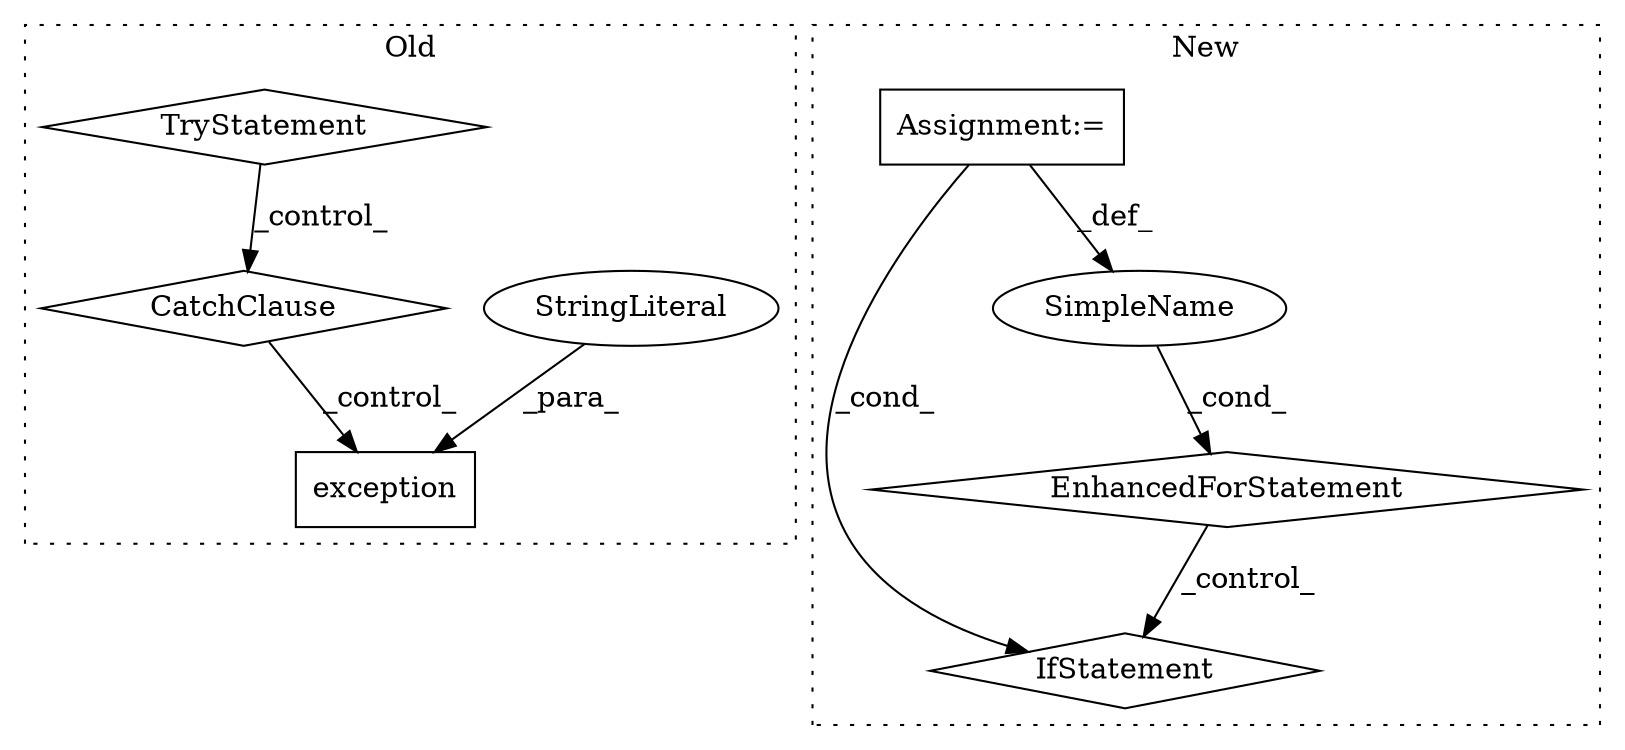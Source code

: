 digraph G {
subgraph cluster0 {
1 [label="exception" a="32" s="2949,2968" l="10,1" shape="box"];
5 [label="CatchClause" a="12" s="2885,2917" l="11,2" shape="diamond"];
7 [label="StringLiteral" a="45" s="2959" l="9" shape="ellipse"];
8 [label="TryStatement" a="54" s="2159" l="4" shape="diamond"];
label = "Old";
style="dotted";
}
subgraph cluster1 {
2 [label="EnhancedForStatement" a="70" s="3140,3251" l="71,2" shape="diamond"];
3 [label="Assignment:=" a="7" s="3140,3251" l="71,2" shape="box"];
4 [label="IfStatement" a="25" s="3263,3290" l="4,2" shape="diamond"];
6 [label="SimpleName" a="42" s="3215" l="6" shape="ellipse"];
label = "New";
style="dotted";
}
2 -> 4 [label="_control_"];
3 -> 4 [label="_cond_"];
3 -> 6 [label="_def_"];
5 -> 1 [label="_control_"];
6 -> 2 [label="_cond_"];
7 -> 1 [label="_para_"];
8 -> 5 [label="_control_"];
}